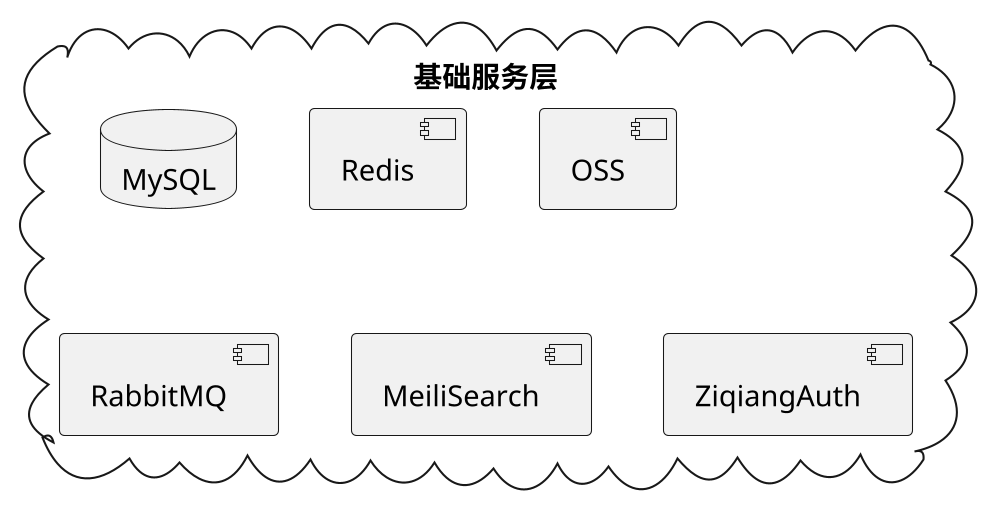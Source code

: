 @startuml

scale 1000 width
top to bottom direction

'folder "视图层" {
'    protocol AcademyViewSet
'
'    protocol ActivityViewSet
'
'    protocol ChatViewSet
'
'    protocol FeedbackViewSet
'
'    protocol WechatLoginView
'    protocol ZqAuthLoginView
'
'    protocol RoleViewSet
'
'    protocol TeamSearchViewSet
'    protocol ActivitySearchViewSet
'
'    protocol TeamViewSet
'    protocol TeamMemberViewSet
'    protocol TeamDemandViewSet
'
'    protocol UserViewSet
'}

'folder "序列化器层" {
'    class AcademySerializer
'
'    class ActivitySerializer
'
'    class ChatSerializer
'
'    class FeedbackSerializer
'
'    class RoleSerializer
'    class RoleInfoSerializer
'
'    class TeamSerializer
'    class TeamInfoSerializer
'    class TeamMemberSerializer
'    class TeamDemandSerializer
'
'    class UserSerializer
'    class UserInfoSerializer
'    class UserLeaderSerializer
'    class UserTeamMemberSerializer
'}
'
'
'folder "模型层" {
'    entity Academy
'
'    entity Activity
'
'    entity Message
'
'    entity Feedback
'
'    entity Role
'
'    entity Team
'    entity TeamMember
'    entity TeamDemand
'
'    entity User
'}
'
cloud "基础服务层" {
    database MySQL

    [Redis]

    [OSS]

    [RabbitMQ]

    [MeiliSearch]

    [ZiqiangAuth]
}
@enduml
